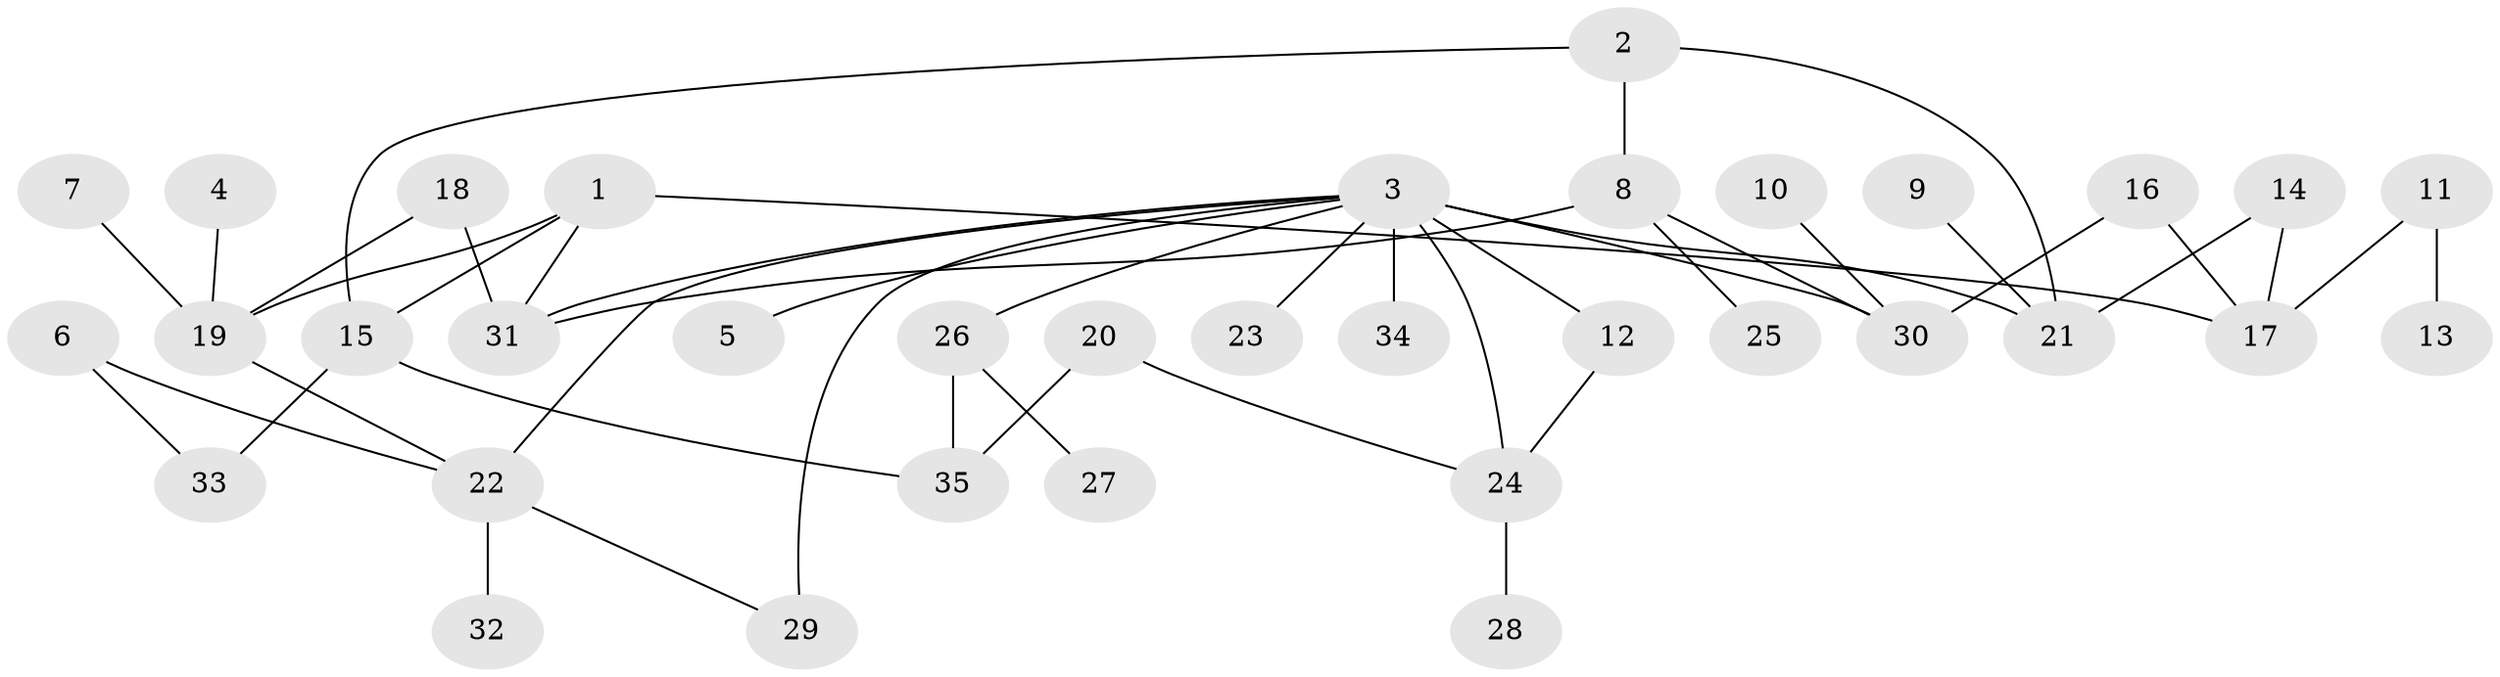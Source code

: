 // original degree distribution, {4: 0.08695652173913043, 6: 0.043478260869565216, 2: 0.34782608695652173, 7: 0.014492753623188406, 5: 0.028985507246376812, 3: 0.17391304347826086, 1: 0.30434782608695654}
// Generated by graph-tools (version 1.1) at 2025/25/03/09/25 03:25:35]
// undirected, 35 vertices, 46 edges
graph export_dot {
graph [start="1"]
  node [color=gray90,style=filled];
  1;
  2;
  3;
  4;
  5;
  6;
  7;
  8;
  9;
  10;
  11;
  12;
  13;
  14;
  15;
  16;
  17;
  18;
  19;
  20;
  21;
  22;
  23;
  24;
  25;
  26;
  27;
  28;
  29;
  30;
  31;
  32;
  33;
  34;
  35;
  1 -- 15 [weight=1.0];
  1 -- 17 [weight=1.0];
  1 -- 19 [weight=1.0];
  1 -- 31 [weight=1.0];
  2 -- 8 [weight=1.0];
  2 -- 15 [weight=1.0];
  2 -- 21 [weight=1.0];
  3 -- 5 [weight=1.0];
  3 -- 12 [weight=1.0];
  3 -- 21 [weight=1.0];
  3 -- 22 [weight=1.0];
  3 -- 23 [weight=1.0];
  3 -- 24 [weight=2.0];
  3 -- 26 [weight=1.0];
  3 -- 29 [weight=1.0];
  3 -- 30 [weight=1.0];
  3 -- 31 [weight=1.0];
  3 -- 34 [weight=2.0];
  4 -- 19 [weight=1.0];
  6 -- 22 [weight=1.0];
  6 -- 33 [weight=1.0];
  7 -- 19 [weight=1.0];
  8 -- 25 [weight=1.0];
  8 -- 30 [weight=1.0];
  8 -- 31 [weight=1.0];
  9 -- 21 [weight=1.0];
  10 -- 30 [weight=1.0];
  11 -- 13 [weight=1.0];
  11 -- 17 [weight=1.0];
  12 -- 24 [weight=1.0];
  14 -- 17 [weight=1.0];
  14 -- 21 [weight=1.0];
  15 -- 33 [weight=1.0];
  15 -- 35 [weight=1.0];
  16 -- 17 [weight=1.0];
  16 -- 30 [weight=1.0];
  18 -- 19 [weight=1.0];
  18 -- 31 [weight=1.0];
  19 -- 22 [weight=1.0];
  20 -- 24 [weight=1.0];
  20 -- 35 [weight=1.0];
  22 -- 29 [weight=1.0];
  22 -- 32 [weight=1.0];
  24 -- 28 [weight=1.0];
  26 -- 27 [weight=1.0];
  26 -- 35 [weight=1.0];
}
